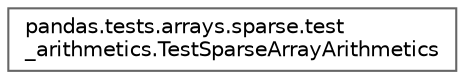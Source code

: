 digraph "Graphical Class Hierarchy"
{
 // LATEX_PDF_SIZE
  bgcolor="transparent";
  edge [fontname=Helvetica,fontsize=10,labelfontname=Helvetica,labelfontsize=10];
  node [fontname=Helvetica,fontsize=10,shape=box,height=0.2,width=0.4];
  rankdir="LR";
  Node0 [id="Node000000",label="pandas.tests.arrays.sparse.test\l_arithmetics.TestSparseArrayArithmetics",height=0.2,width=0.4,color="grey40", fillcolor="white", style="filled",URL="$d5/d3f/classpandas_1_1tests_1_1arrays_1_1sparse_1_1test__arithmetics_1_1TestSparseArrayArithmetics.html",tooltip=" "];
}
